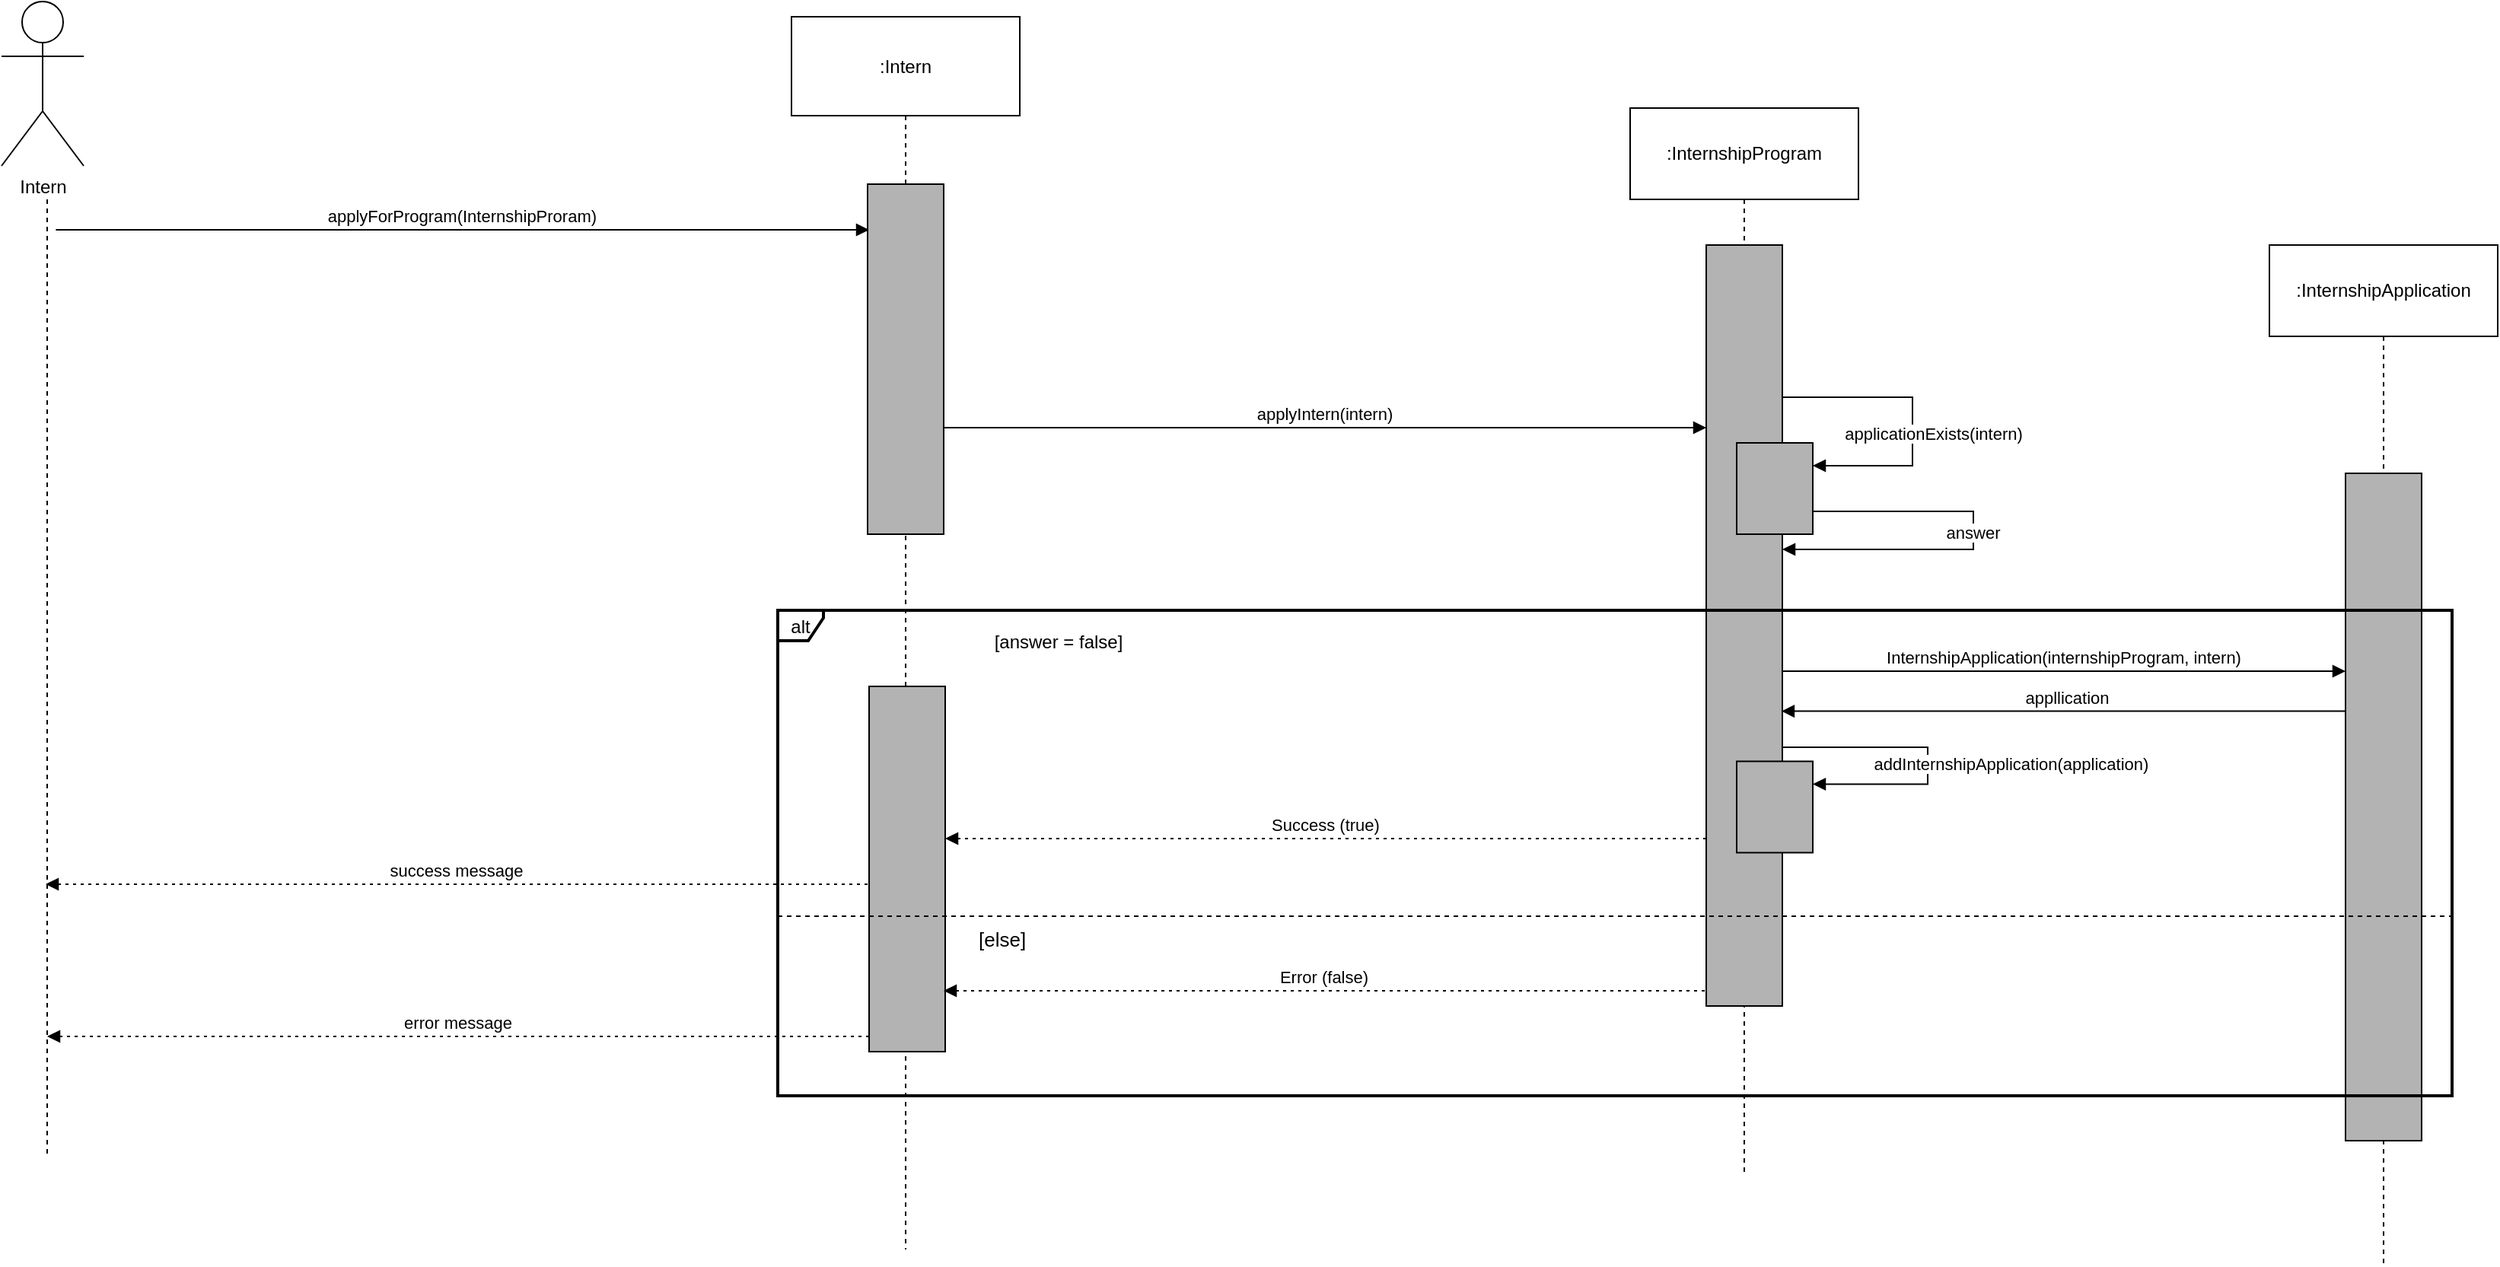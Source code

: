 <mxfile version="22.1.21" type="device">
  <diagram name="Page-1" id="2YBvvXClWsGukQMizWep">
    <mxGraphModel dx="1221" dy="699" grid="1" gridSize="10" guides="1" tooltips="1" connect="1" arrows="1" fold="1" page="1" pageScale="1" pageWidth="2339" pageHeight="3300" math="0" shadow="0">
      <root>
        <mxCell id="0" />
        <mxCell id="1" parent="0" />
        <mxCell id="t4uLiIC3QXgj09Sm1D-p-28" value=":Intern" style="shape=umlLifeline;perimeter=lifelinePerimeter;whiteSpace=wrap;container=1;dropTarget=0;collapsible=0;recursiveResize=0;outlineConnect=0;portConstraint=eastwest;newEdgeStyle={&quot;edgeStyle&quot;:&quot;elbowEdgeStyle&quot;,&quot;elbow&quot;:&quot;vertical&quot;,&quot;curved&quot;:0,&quot;rounded&quot;:0};size=65;" parent="1" vertex="1">
          <mxGeometry x="599" y="40" width="150" height="810" as="geometry" />
        </mxCell>
        <mxCell id="t4uLiIC3QXgj09Sm1D-p-29" value=":InternshipProgram" style="shape=umlLifeline;perimeter=lifelinePerimeter;whiteSpace=wrap;container=1;dropTarget=0;collapsible=0;recursiveResize=0;outlineConnect=0;portConstraint=eastwest;newEdgeStyle={&quot;edgeStyle&quot;:&quot;elbowEdgeStyle&quot;,&quot;elbow&quot;:&quot;vertical&quot;,&quot;curved&quot;:0,&quot;rounded&quot;:0};size=60;" parent="1" vertex="1">
          <mxGeometry x="1150" y="100" width="150" height="700" as="geometry" />
        </mxCell>
        <mxCell id="t4uLiIC3QXgj09Sm1D-p-31" value="applyForProgram(InternshipProram)" style="verticalAlign=bottom;endArrow=block;edgeStyle=elbowEdgeStyle;elbow=vertical;curved=0;rounded=0;" parent="1" edge="1">
          <mxGeometry relative="1" as="geometry">
            <Array as="points">
              <mxPoint x="406" y="180" />
            </Array>
            <mxPoint x="115.7" y="180" as="sourcePoint" />
            <mxPoint x="650" y="180" as="targetPoint" />
          </mxGeometry>
        </mxCell>
        <mxCell id="t4uLiIC3QXgj09Sm1D-p-33" value="Intern" style="shape=umlActor;verticalLabelPosition=bottom;verticalAlign=top;html=1;outlineConnect=0;" parent="1" vertex="1">
          <mxGeometry x="80" y="30" width="54" height="108" as="geometry" />
        </mxCell>
        <mxCell id="t4uLiIC3QXgj09Sm1D-p-34" value="" style="endArrow=none;dashed=1;html=1;rounded=0;" parent="1" edge="1">
          <mxGeometry width="50" height="50" relative="1" as="geometry">
            <mxPoint x="110" y="160" as="sourcePoint" />
            <mxPoint x="110" y="790" as="targetPoint" />
          </mxGeometry>
        </mxCell>
        <mxCell id="t4uLiIC3QXgj09Sm1D-p-35" value="" style="rounded=0;whiteSpace=wrap;html=1;fillColor=#B3B3B3;fillStyle=auto;" parent="1" vertex="1">
          <mxGeometry x="649" y="150" width="50" height="230" as="geometry" />
        </mxCell>
        <mxCell id="t4uLiIC3QXgj09Sm1D-p-36" value="" style="rounded=0;whiteSpace=wrap;html=1;fillColor=#B3B3B3;" parent="1" vertex="1">
          <mxGeometry x="1200" y="190" width="50" height="500" as="geometry" />
        </mxCell>
        <mxCell id="t4uLiIC3QXgj09Sm1D-p-37" value="applyIntern(intern)" style="verticalAlign=bottom;endArrow=block;edgeStyle=elbowEdgeStyle;elbow=vertical;curved=0;rounded=0;" parent="1" edge="1">
          <mxGeometry relative="1" as="geometry">
            <Array as="points">
              <mxPoint x="796.04" y="310" />
            </Array>
            <mxPoint x="699.0" y="310.0" as="sourcePoint" />
            <mxPoint x="1200" y="310.0" as="targetPoint" />
          </mxGeometry>
        </mxCell>
        <mxCell id="t4uLiIC3QXgj09Sm1D-p-41" value="" style="rounded=0;whiteSpace=wrap;html=1;fillColor=#B3B3B3;" parent="1" vertex="1">
          <mxGeometry x="1220" y="320" width="50" height="60" as="geometry" />
        </mxCell>
        <mxCell id="t4uLiIC3QXgj09Sm1D-p-42" value="applicationExists(intern)" style="verticalAlign=bottom;endArrow=block;edgeStyle=elbowEdgeStyle;elbow=horizontal;curved=0;rounded=0;entryX=1;entryY=0.25;entryDx=0;entryDy=0;" parent="1" source="t4uLiIC3QXgj09Sm1D-p-36" target="t4uLiIC3QXgj09Sm1D-p-41" edge="1">
          <mxGeometry x="0.209" y="14" relative="1" as="geometry">
            <Array as="points">
              <mxPoint x="1335.5" y="290" />
            </Array>
            <mxPoint x="1240" y="290" as="sourcePoint" />
            <mxPoint x="1690.42" y="290" as="targetPoint" />
            <mxPoint as="offset" />
          </mxGeometry>
        </mxCell>
        <mxCell id="t4uLiIC3QXgj09Sm1D-p-43" value="answer" style="verticalAlign=bottom;endArrow=block;edgeStyle=elbowEdgeStyle;elbow=vertical;curved=0;rounded=0;exitX=1;exitY=0.75;exitDx=0;exitDy=0;" parent="1" source="t4uLiIC3QXgj09Sm1D-p-41" target="t4uLiIC3QXgj09Sm1D-p-36" edge="1">
          <mxGeometry x="0.002" relative="1" as="geometry">
            <Array as="points">
              <mxPoint x="1375.5" y="390" />
            </Array>
            <mxPoint x="1356.5" y="400" as="sourcePoint" />
            <mxPoint x="1240" y="390" as="targetPoint" />
            <mxPoint as="offset" />
          </mxGeometry>
        </mxCell>
        <mxCell id="t4uLiIC3QXgj09Sm1D-p-48" value="error message" style="verticalAlign=bottom;endArrow=block;edgeStyle=elbowEdgeStyle;elbow=vertical;curved=0;rounded=0;dashed=1;dashPattern=2 3;" parent="1" edge="1">
          <mxGeometry relative="1" as="geometry">
            <Array as="points">
              <mxPoint x="560" y="710" />
              <mxPoint x="269.87" y="739" />
            </Array>
            <mxPoint x="650" y="710" as="sourcePoint" />
            <mxPoint x="110" y="710" as="targetPoint" />
          </mxGeometry>
        </mxCell>
        <mxCell id="t4uLiIC3QXgj09Sm1D-p-50" value="InternshipApplication(internshipProgram, intern)" style="verticalAlign=bottom;endArrow=block;edgeStyle=elbowEdgeStyle;elbow=vertical;curved=0;rounded=0;" parent="1" edge="1">
          <mxGeometry relative="1" as="geometry">
            <Array as="points">
              <mxPoint x="1370" y="470" />
            </Array>
            <mxPoint x="1250" y="470" as="sourcePoint" />
            <mxPoint x="1620" y="470" as="targetPoint" />
          </mxGeometry>
        </mxCell>
        <mxCell id="t4uLiIC3QXgj09Sm1D-p-51" value="" style="rounded=0;whiteSpace=wrap;html=1;fillColor=#B3B3B3;" parent="1" vertex="1">
          <mxGeometry x="650" y="480" width="50" height="240" as="geometry" />
        </mxCell>
        <mxCell id="t4uLiIC3QXgj09Sm1D-p-55" value=":InternshipApplication" style="shape=umlLifeline;perimeter=lifelinePerimeter;whiteSpace=wrap;container=1;dropTarget=0;collapsible=0;recursiveResize=0;outlineConnect=0;portConstraint=eastwest;newEdgeStyle={&quot;edgeStyle&quot;:&quot;elbowEdgeStyle&quot;,&quot;elbow&quot;:&quot;vertical&quot;,&quot;curved&quot;:0,&quot;rounded&quot;:0};size=60;" parent="1" vertex="1">
          <mxGeometry x="1570" y="190" width="150" height="670" as="geometry" />
        </mxCell>
        <mxCell id="t4uLiIC3QXgj09Sm1D-p-56" value="" style="rounded=0;whiteSpace=wrap;html=1;fillColor=#B3B3B3;" parent="1" vertex="1">
          <mxGeometry x="1620" y="340" width="50" height="438.5" as="geometry" />
        </mxCell>
        <mxCell id="t4uLiIC3QXgj09Sm1D-p-68" value="Error (false)" style="verticalAlign=bottom;endArrow=block;edgeStyle=elbowEdgeStyle;elbow=vertical;curved=0;rounded=0;dashed=1;dashPattern=2 3;" parent="1" edge="1">
          <mxGeometry relative="1" as="geometry">
            <Array as="points">
              <mxPoint x="1169" y="680" />
              <mxPoint x="878.87" y="709" />
            </Array>
            <mxPoint x="1199" y="680" as="sourcePoint" />
            <mxPoint x="699" y="680" as="targetPoint" />
          </mxGeometry>
        </mxCell>
        <mxCell id="t4uLiIC3QXgj09Sm1D-p-69" value="Success (true)" style="verticalAlign=bottom;endArrow=block;edgeStyle=elbowEdgeStyle;elbow=vertical;curved=0;rounded=0;dashed=1;dashPattern=2 3;" parent="1" edge="1">
          <mxGeometry relative="1" as="geometry">
            <Array as="points">
              <mxPoint x="1160" y="580" />
              <mxPoint x="869.87" y="609" />
            </Array>
            <mxPoint x="1200" y="580.0" as="sourcePoint" />
            <mxPoint x="700" y="580.0" as="targetPoint" />
          </mxGeometry>
        </mxCell>
        <mxCell id="t4uLiIC3QXgj09Sm1D-p-70" value="success message" style="verticalAlign=bottom;endArrow=block;edgeStyle=elbowEdgeStyle;elbow=vertical;curved=0;rounded=0;dashed=1;dashPattern=2 3;" parent="1" edge="1">
          <mxGeometry relative="1" as="geometry">
            <Array as="points">
              <mxPoint x="568" y="610" />
              <mxPoint x="277.87" y="639" />
            </Array>
            <mxPoint x="649" y="610" as="sourcePoint" />
            <mxPoint x="109" y="610" as="targetPoint" />
          </mxGeometry>
        </mxCell>
        <mxCell id="t4uLiIC3QXgj09Sm1D-p-60" value="alt" style="shape=umlFrame;pointerEvents=0;dropTarget=0;strokeColor=#000000;height=20;width=30;strokeWidth=2;" parent="1" vertex="1">
          <mxGeometry x="590" y="430" width="1100" height="319" as="geometry" />
        </mxCell>
        <mxCell id="t4uLiIC3QXgj09Sm1D-p-61" value="[answer = false]" style="text;strokeColor=none;fillColor=none;align=center;verticalAlign=middle;whiteSpace=wrap;" parent="t4uLiIC3QXgj09Sm1D-p-60" vertex="1">
          <mxGeometry x="110" width="148.81" height="42.08" as="geometry" />
        </mxCell>
        <mxCell id="t4uLiIC3QXgj09Sm1D-p-62" value="[else]" style="shape=line;dashed=1;verticalAlign=top;labelPosition=center;verticalLabelPosition=bottom;align=left;strokeColor=#000000;fontColor=#000000;strokeWidth=1;fontSize=13;spacingLeft=130;" parent="t4uLiIC3QXgj09Sm1D-p-60" vertex="1">
          <mxGeometry y="199.995" width="1101.639" height="1.925" as="geometry" />
        </mxCell>
        <mxCell id="t4uLiIC3QXgj09Sm1D-p-71" value="appllication" style="verticalAlign=bottom;endArrow=block;edgeStyle=elbowEdgeStyle;elbow=vertical;curved=0;rounded=0;exitX=0.011;exitY=0.476;exitDx=0;exitDy=0;exitPerimeter=0;" parent="1" edge="1">
          <mxGeometry x="0.002" relative="1" as="geometry">
            <Array as="points">
              <mxPoint x="1504.95" y="496.27" />
            </Array>
            <mxPoint x="1620.0" y="489.996" as="sourcePoint" />
            <mxPoint x="1249.45" y="496.27" as="targetPoint" />
            <mxPoint as="offset" />
          </mxGeometry>
        </mxCell>
        <mxCell id="t4uLiIC3QXgj09Sm1D-p-72" value="" style="rounded=0;whiteSpace=wrap;html=1;fillColor=#B3B3B3;" parent="1" vertex="1">
          <mxGeometry x="1220" y="529.25" width="50" height="60" as="geometry" />
        </mxCell>
        <mxCell id="t4uLiIC3QXgj09Sm1D-p-73" value="addInternshipApplication(application)" style="verticalAlign=bottom;endArrow=block;edgeStyle=elbowEdgeStyle;elbow=horizontal;curved=0;rounded=0;entryX=1;entryY=0.25;entryDx=0;entryDy=0;" parent="1" target="t4uLiIC3QXgj09Sm1D-p-72" edge="1">
          <mxGeometry x="0.183" y="55" relative="1" as="geometry">
            <Array as="points">
              <mxPoint x="1345.5" y="480" />
            </Array>
            <mxPoint x="1250" y="520" as="sourcePoint" />
            <mxPoint x="1700.42" y="480" as="targetPoint" />
            <mxPoint as="offset" />
          </mxGeometry>
        </mxCell>
      </root>
    </mxGraphModel>
  </diagram>
</mxfile>

